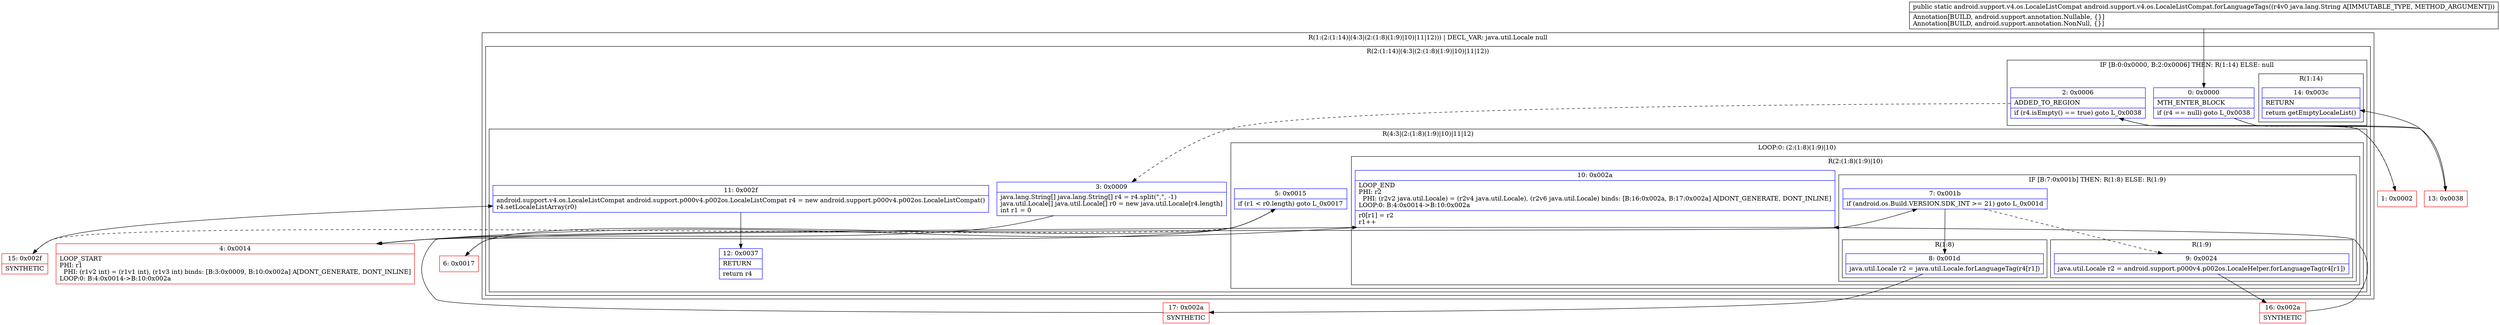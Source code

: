digraph "CFG forandroid.support.v4.os.LocaleListCompat.forLanguageTags(Ljava\/lang\/String;)Landroid\/support\/v4\/os\/LocaleListCompat;" {
subgraph cluster_Region_1116471416 {
label = "R(1:(2:(1:14)|(4:3|(2:(1:8)(1:9)|10)|11|12))) | DECL_VAR: java.util.Locale null\l";
node [shape=record,color=blue];
subgraph cluster_Region_781083062 {
label = "R(2:(1:14)|(4:3|(2:(1:8)(1:9)|10)|11|12))";
node [shape=record,color=blue];
subgraph cluster_IfRegion_1047301547 {
label = "IF [B:0:0x0000, B:2:0x0006] THEN: R(1:14) ELSE: null";
node [shape=record,color=blue];
Node_0 [shape=record,label="{0\:\ 0x0000|MTH_ENTER_BLOCK\l|if (r4 == null) goto L_0x0038\l}"];
Node_2 [shape=record,label="{2\:\ 0x0006|ADDED_TO_REGION\l|if (r4.isEmpty() == true) goto L_0x0038\l}"];
subgraph cluster_Region_876232441 {
label = "R(1:14)";
node [shape=record,color=blue];
Node_14 [shape=record,label="{14\:\ 0x003c|RETURN\l|return getEmptyLocaleList()\l}"];
}
}
subgraph cluster_Region_1625958662 {
label = "R(4:3|(2:(1:8)(1:9)|10)|11|12)";
node [shape=record,color=blue];
Node_3 [shape=record,label="{3\:\ 0x0009|java.lang.String[] java.lang.String[] r4 = r4.split(\",\", \-1)\ljava.util.Locale[] java.util.Locale[] r0 = new java.util.Locale[r4.length]\lint r1 = 0\l}"];
subgraph cluster_LoopRegion_1042888589 {
label = "LOOP:0: (2:(1:8)(1:9)|10)";
node [shape=record,color=blue];
Node_5 [shape=record,label="{5\:\ 0x0015|if (r1 \< r0.length) goto L_0x0017\l}"];
subgraph cluster_Region_255494999 {
label = "R(2:(1:8)(1:9)|10)";
node [shape=record,color=blue];
subgraph cluster_IfRegion_379021254 {
label = "IF [B:7:0x001b] THEN: R(1:8) ELSE: R(1:9)";
node [shape=record,color=blue];
Node_7 [shape=record,label="{7\:\ 0x001b|if (android.os.Build.VERSION.SDK_INT \>= 21) goto L_0x001d\l}"];
subgraph cluster_Region_859748237 {
label = "R(1:8)";
node [shape=record,color=blue];
Node_8 [shape=record,label="{8\:\ 0x001d|java.util.Locale r2 = java.util.Locale.forLanguageTag(r4[r1])\l}"];
}
subgraph cluster_Region_572493158 {
label = "R(1:9)";
node [shape=record,color=blue];
Node_9 [shape=record,label="{9\:\ 0x0024|java.util.Locale r2 = android.support.p000v4.p002os.LocaleHelper.forLanguageTag(r4[r1])\l}"];
}
}
Node_10 [shape=record,label="{10\:\ 0x002a|LOOP_END\lPHI: r2 \l  PHI: (r2v2 java.util.Locale) = (r2v4 java.util.Locale), (r2v6 java.util.Locale) binds: [B:16:0x002a, B:17:0x002a] A[DONT_GENERATE, DONT_INLINE]\lLOOP:0: B:4:0x0014\-\>B:10:0x002a\l|r0[r1] = r2\lr1++\l}"];
}
}
Node_11 [shape=record,label="{11\:\ 0x002f|android.support.v4.os.LocaleListCompat android.support.p000v4.p002os.LocaleListCompat r4 = new android.support.p000v4.p002os.LocaleListCompat()\lr4.setLocaleListArray(r0)\l}"];
Node_12 [shape=record,label="{12\:\ 0x0037|RETURN\l|return r4\l}"];
}
}
}
Node_1 [shape=record,color=red,label="{1\:\ 0x0002}"];
Node_4 [shape=record,color=red,label="{4\:\ 0x0014|LOOP_START\lPHI: r1 \l  PHI: (r1v2 int) = (r1v1 int), (r1v3 int) binds: [B:3:0x0009, B:10:0x002a] A[DONT_GENERATE, DONT_INLINE]\lLOOP:0: B:4:0x0014\-\>B:10:0x002a\l}"];
Node_6 [shape=record,color=red,label="{6\:\ 0x0017}"];
Node_13 [shape=record,color=red,label="{13\:\ 0x0038}"];
Node_15 [shape=record,color=red,label="{15\:\ 0x002f|SYNTHETIC\l}"];
Node_16 [shape=record,color=red,label="{16\:\ 0x002a|SYNTHETIC\l}"];
Node_17 [shape=record,color=red,label="{17\:\ 0x002a|SYNTHETIC\l}"];
MethodNode[shape=record,label="{public static android.support.v4.os.LocaleListCompat android.support.v4.os.LocaleListCompat.forLanguageTags((r4v0 java.lang.String A[IMMUTABLE_TYPE, METHOD_ARGUMENT]))  | Annotation[BUILD, android.support.annotation.Nullable, \{\}]\lAnnotation[BUILD, android.support.annotation.NonNull, \{\}]\l}"];
MethodNode -> Node_0;
Node_0 -> Node_1[style=dashed];
Node_0 -> Node_13;
Node_2 -> Node_3[style=dashed];
Node_2 -> Node_13;
Node_3 -> Node_4;
Node_5 -> Node_6;
Node_5 -> Node_15[style=dashed];
Node_7 -> Node_8;
Node_7 -> Node_9[style=dashed];
Node_8 -> Node_17;
Node_9 -> Node_16;
Node_10 -> Node_4;
Node_11 -> Node_12;
Node_1 -> Node_2;
Node_4 -> Node_5;
Node_6 -> Node_7;
Node_13 -> Node_14;
Node_15 -> Node_11;
Node_16 -> Node_10;
Node_17 -> Node_10;
}

